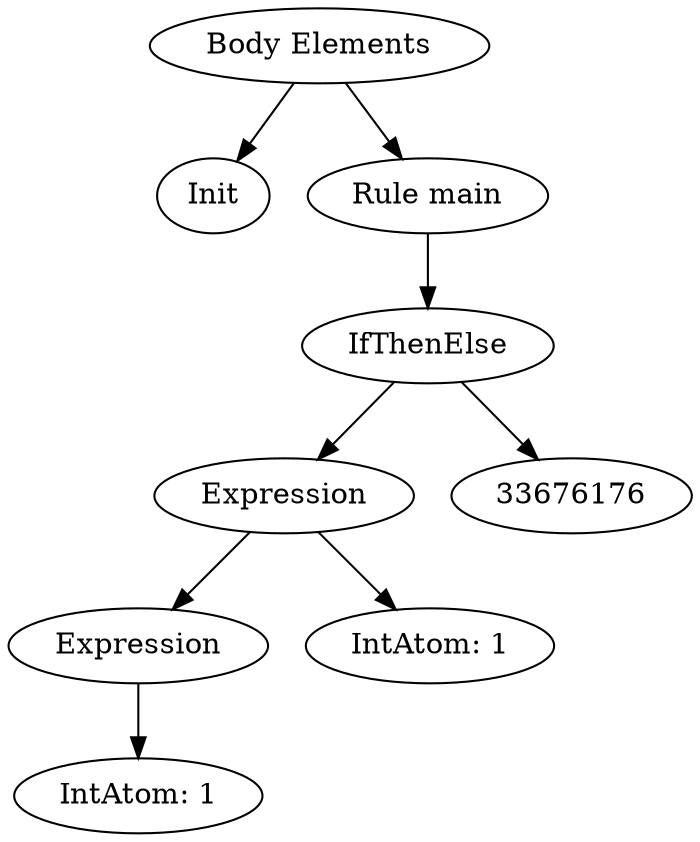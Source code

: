 digraph "main" {
    33694032 [label="Init"];
    33694448 [label="Rule main"];
    33694448 -> 33694368;
    33693696 [label="IntAtom: 1"];
    33693760 [label="Expression"];
    33693760 -> 33693696;
    33676112 [label="IntAtom: 1"];
    33693840 [label="Expression"];
    33693840 -> 33693760;
    33693840 -> 33676112;
    33694368 [label="IfThenElse"];
    33694368 -> 33693840;
    33694368 -> 33676176;
    33694096 [label="Body Elements"];
    33694096 -> 33694032;
    33694096 -> 33694448;
}